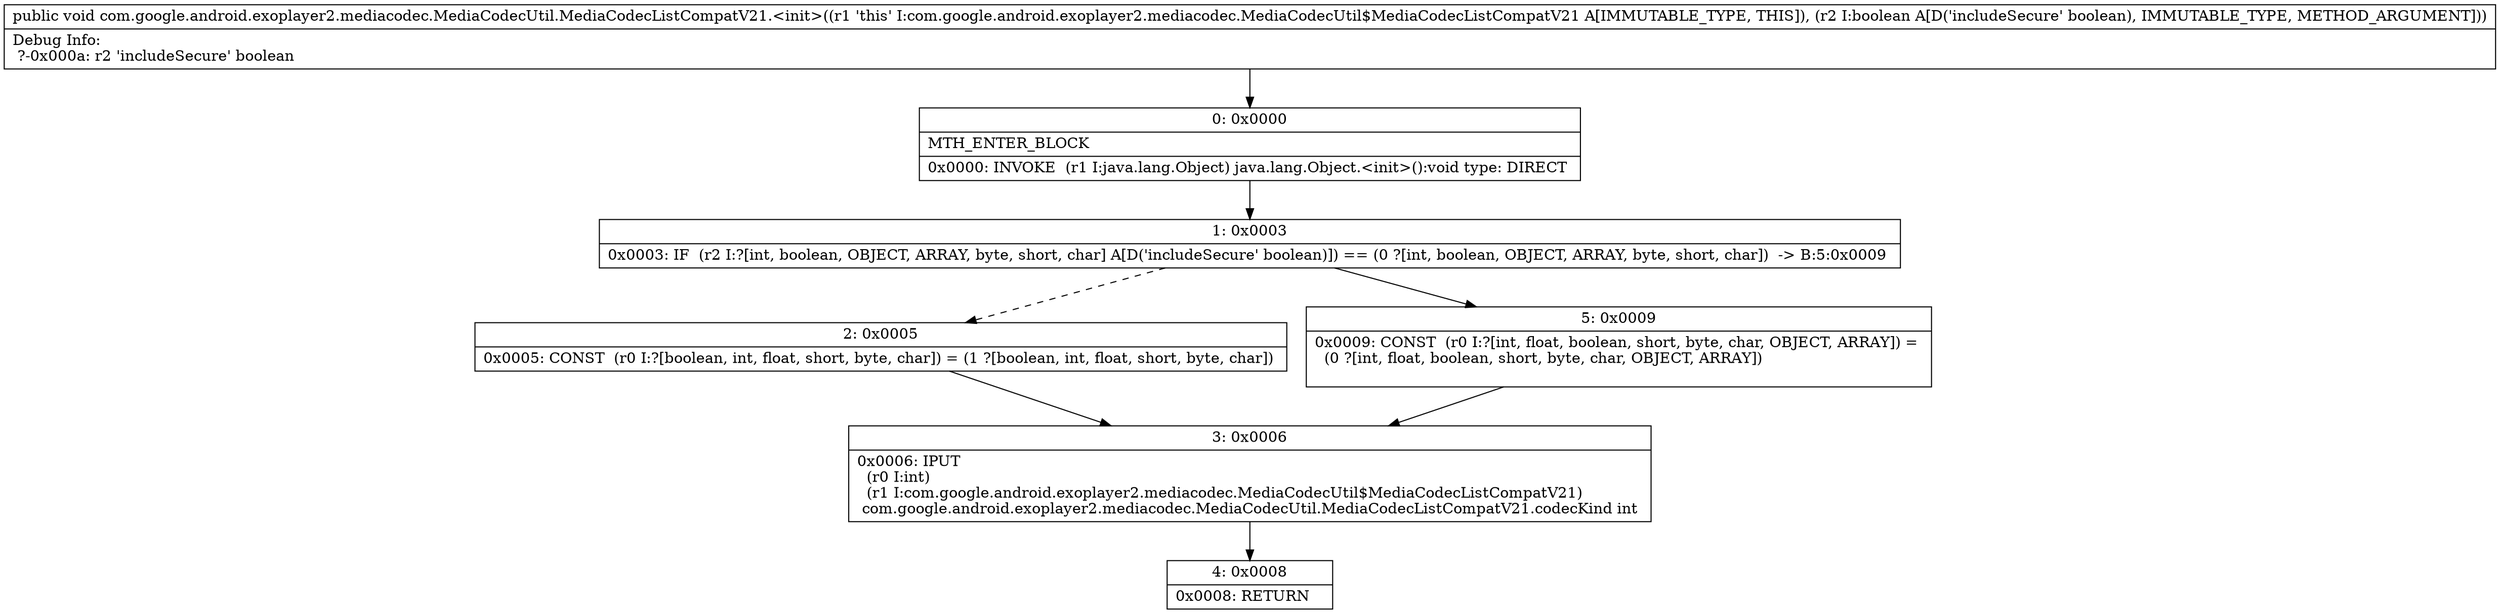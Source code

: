 digraph "CFG forcom.google.android.exoplayer2.mediacodec.MediaCodecUtil.MediaCodecListCompatV21.\<init\>(Z)V" {
Node_0 [shape=record,label="{0\:\ 0x0000|MTH_ENTER_BLOCK\l|0x0000: INVOKE  (r1 I:java.lang.Object) java.lang.Object.\<init\>():void type: DIRECT \l}"];
Node_1 [shape=record,label="{1\:\ 0x0003|0x0003: IF  (r2 I:?[int, boolean, OBJECT, ARRAY, byte, short, char] A[D('includeSecure' boolean)]) == (0 ?[int, boolean, OBJECT, ARRAY, byte, short, char])  \-\> B:5:0x0009 \l}"];
Node_2 [shape=record,label="{2\:\ 0x0005|0x0005: CONST  (r0 I:?[boolean, int, float, short, byte, char]) = (1 ?[boolean, int, float, short, byte, char]) \l}"];
Node_3 [shape=record,label="{3\:\ 0x0006|0x0006: IPUT  \l  (r0 I:int)\l  (r1 I:com.google.android.exoplayer2.mediacodec.MediaCodecUtil$MediaCodecListCompatV21)\l com.google.android.exoplayer2.mediacodec.MediaCodecUtil.MediaCodecListCompatV21.codecKind int \l}"];
Node_4 [shape=record,label="{4\:\ 0x0008|0x0008: RETURN   \l}"];
Node_5 [shape=record,label="{5\:\ 0x0009|0x0009: CONST  (r0 I:?[int, float, boolean, short, byte, char, OBJECT, ARRAY]) = \l  (0 ?[int, float, boolean, short, byte, char, OBJECT, ARRAY])\l \l}"];
MethodNode[shape=record,label="{public void com.google.android.exoplayer2.mediacodec.MediaCodecUtil.MediaCodecListCompatV21.\<init\>((r1 'this' I:com.google.android.exoplayer2.mediacodec.MediaCodecUtil$MediaCodecListCompatV21 A[IMMUTABLE_TYPE, THIS]), (r2 I:boolean A[D('includeSecure' boolean), IMMUTABLE_TYPE, METHOD_ARGUMENT]))  | Debug Info:\l  ?\-0x000a: r2 'includeSecure' boolean\l}"];
MethodNode -> Node_0;
Node_0 -> Node_1;
Node_1 -> Node_2[style=dashed];
Node_1 -> Node_5;
Node_2 -> Node_3;
Node_3 -> Node_4;
Node_5 -> Node_3;
}


